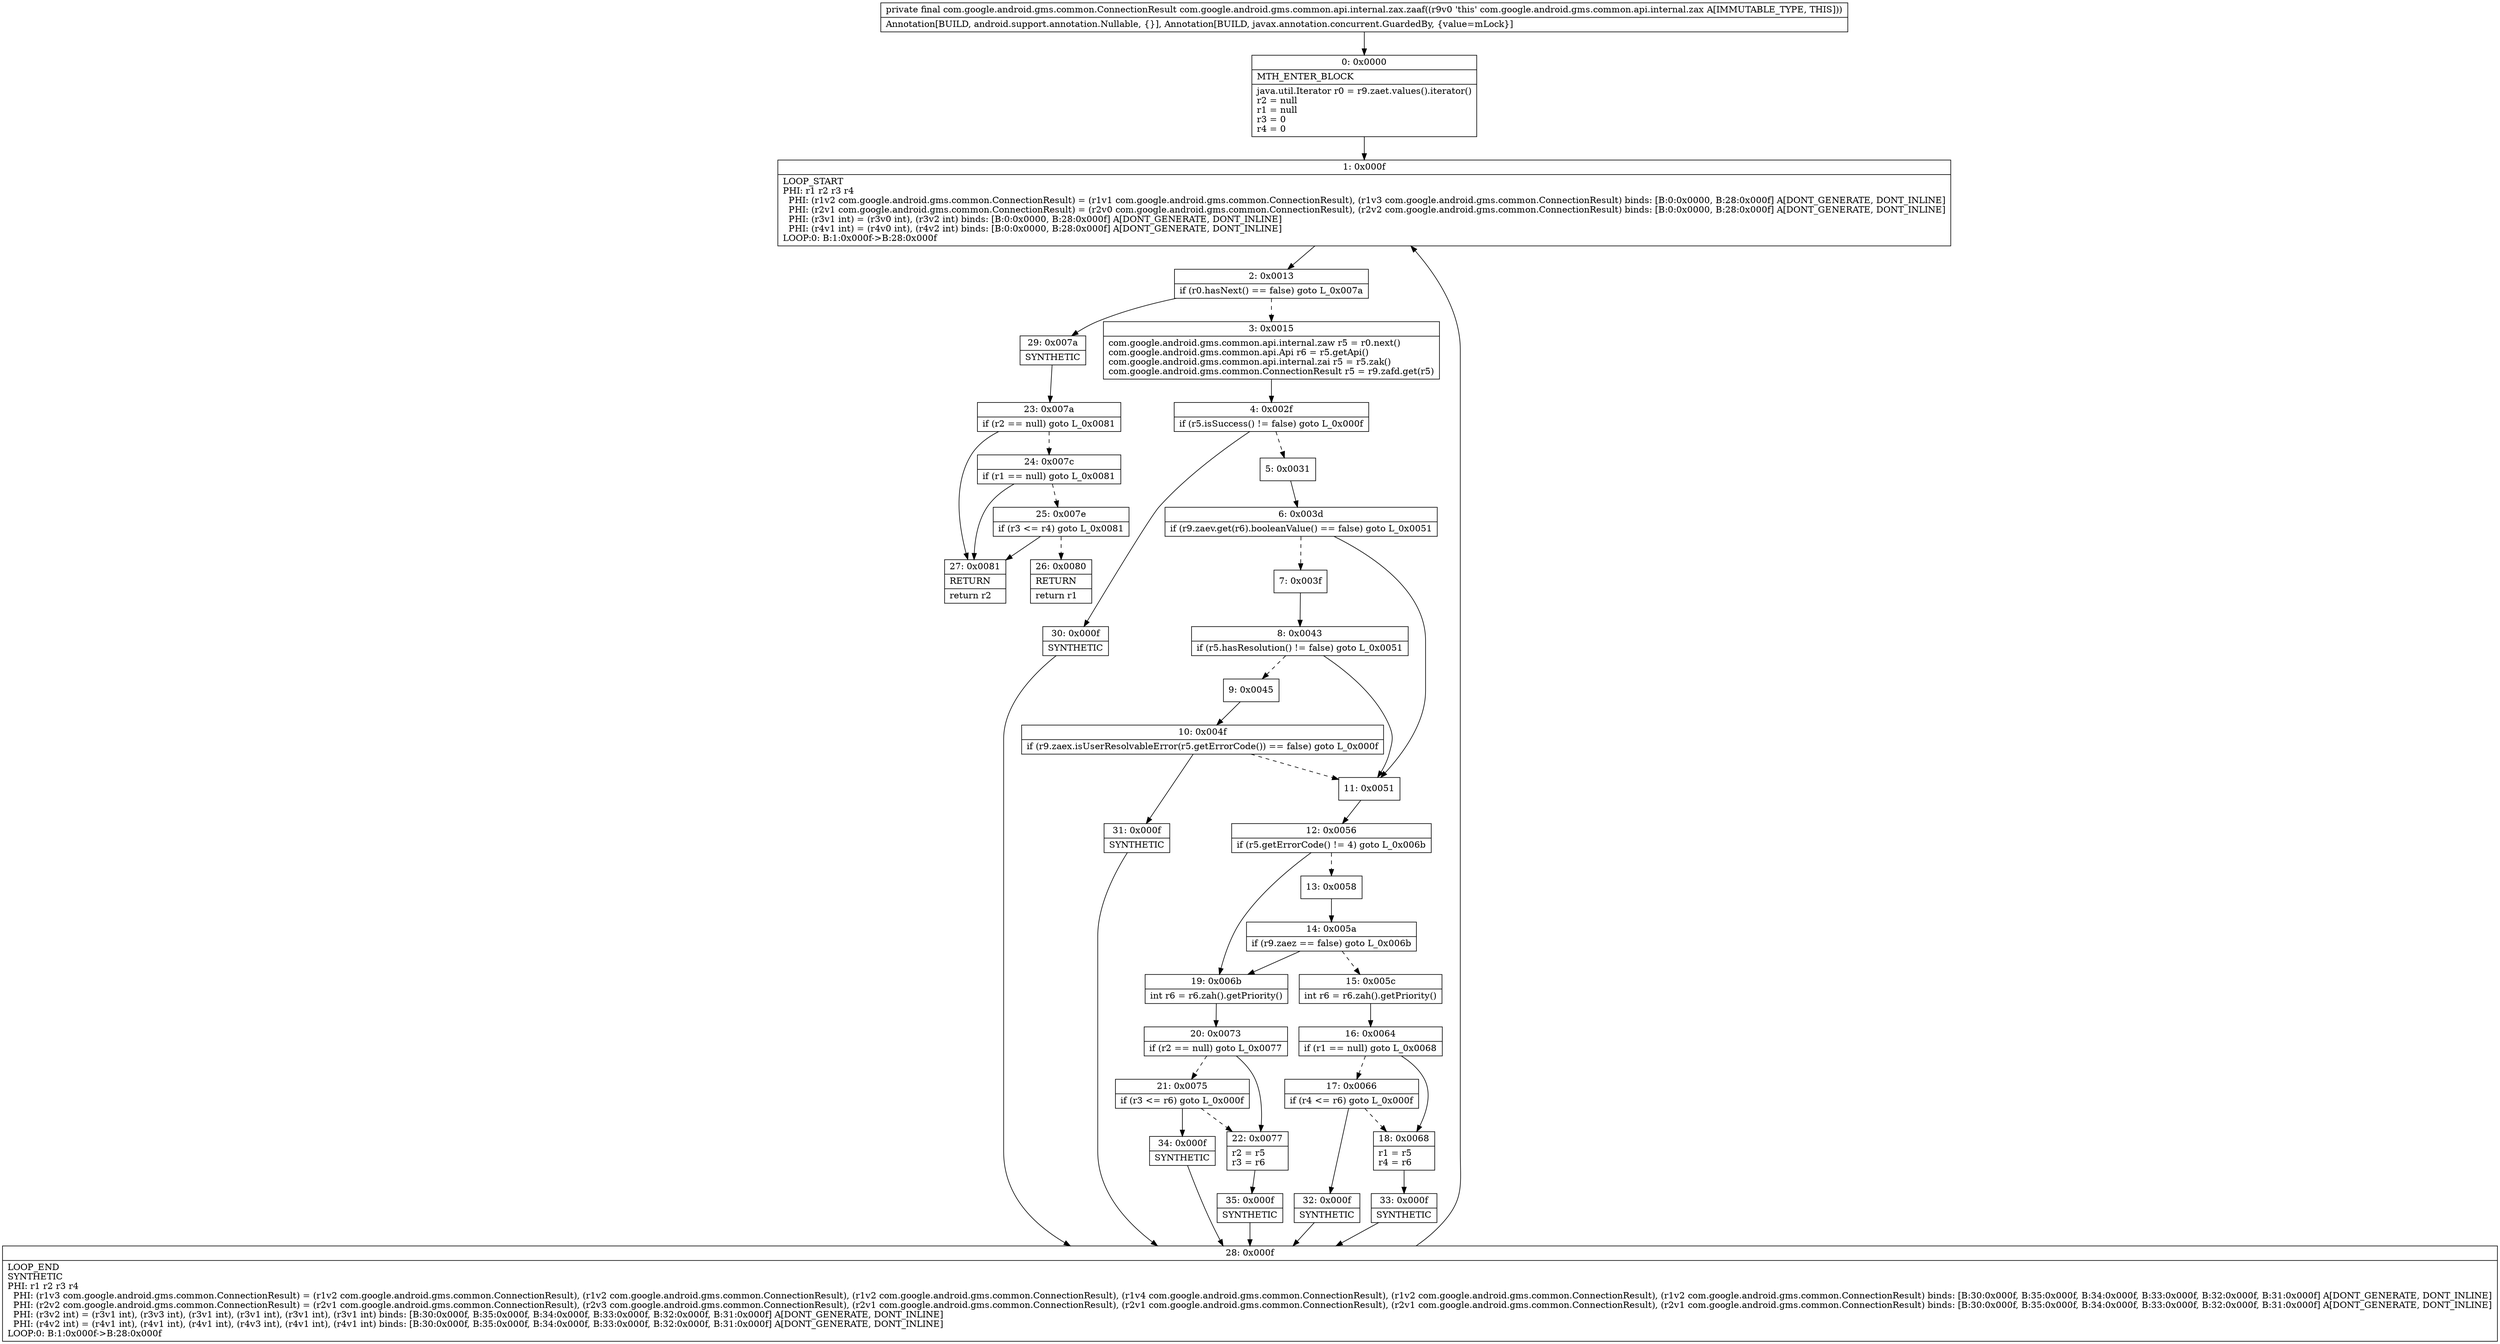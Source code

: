 digraph "CFG forcom.google.android.gms.common.api.internal.zax.zaaf()Lcom\/google\/android\/gms\/common\/ConnectionResult;" {
Node_0 [shape=record,label="{0\:\ 0x0000|MTH_ENTER_BLOCK\l|java.util.Iterator r0 = r9.zaet.values().iterator()\lr2 = null\lr1 = null\lr3 = 0\lr4 = 0\l}"];
Node_1 [shape=record,label="{1\:\ 0x000f|LOOP_START\lPHI: r1 r2 r3 r4 \l  PHI: (r1v2 com.google.android.gms.common.ConnectionResult) = (r1v1 com.google.android.gms.common.ConnectionResult), (r1v3 com.google.android.gms.common.ConnectionResult) binds: [B:0:0x0000, B:28:0x000f] A[DONT_GENERATE, DONT_INLINE]\l  PHI: (r2v1 com.google.android.gms.common.ConnectionResult) = (r2v0 com.google.android.gms.common.ConnectionResult), (r2v2 com.google.android.gms.common.ConnectionResult) binds: [B:0:0x0000, B:28:0x000f] A[DONT_GENERATE, DONT_INLINE]\l  PHI: (r3v1 int) = (r3v0 int), (r3v2 int) binds: [B:0:0x0000, B:28:0x000f] A[DONT_GENERATE, DONT_INLINE]\l  PHI: (r4v1 int) = (r4v0 int), (r4v2 int) binds: [B:0:0x0000, B:28:0x000f] A[DONT_GENERATE, DONT_INLINE]\lLOOP:0: B:1:0x000f\-\>B:28:0x000f\l}"];
Node_2 [shape=record,label="{2\:\ 0x0013|if (r0.hasNext() == false) goto L_0x007a\l}"];
Node_3 [shape=record,label="{3\:\ 0x0015|com.google.android.gms.common.api.internal.zaw r5 = r0.next()\lcom.google.android.gms.common.api.Api r6 = r5.getApi()\lcom.google.android.gms.common.api.internal.zai r5 = r5.zak()\lcom.google.android.gms.common.ConnectionResult r5 = r9.zafd.get(r5)\l}"];
Node_4 [shape=record,label="{4\:\ 0x002f|if (r5.isSuccess() != false) goto L_0x000f\l}"];
Node_5 [shape=record,label="{5\:\ 0x0031}"];
Node_6 [shape=record,label="{6\:\ 0x003d|if (r9.zaev.get(r6).booleanValue() == false) goto L_0x0051\l}"];
Node_7 [shape=record,label="{7\:\ 0x003f}"];
Node_8 [shape=record,label="{8\:\ 0x0043|if (r5.hasResolution() != false) goto L_0x0051\l}"];
Node_9 [shape=record,label="{9\:\ 0x0045}"];
Node_10 [shape=record,label="{10\:\ 0x004f|if (r9.zaex.isUserResolvableError(r5.getErrorCode()) == false) goto L_0x000f\l}"];
Node_11 [shape=record,label="{11\:\ 0x0051}"];
Node_12 [shape=record,label="{12\:\ 0x0056|if (r5.getErrorCode() != 4) goto L_0x006b\l}"];
Node_13 [shape=record,label="{13\:\ 0x0058}"];
Node_14 [shape=record,label="{14\:\ 0x005a|if (r9.zaez == false) goto L_0x006b\l}"];
Node_15 [shape=record,label="{15\:\ 0x005c|int r6 = r6.zah().getPriority()\l}"];
Node_16 [shape=record,label="{16\:\ 0x0064|if (r1 == null) goto L_0x0068\l}"];
Node_17 [shape=record,label="{17\:\ 0x0066|if (r4 \<= r6) goto L_0x000f\l}"];
Node_18 [shape=record,label="{18\:\ 0x0068|r1 = r5\lr4 = r6\l}"];
Node_19 [shape=record,label="{19\:\ 0x006b|int r6 = r6.zah().getPriority()\l}"];
Node_20 [shape=record,label="{20\:\ 0x0073|if (r2 == null) goto L_0x0077\l}"];
Node_21 [shape=record,label="{21\:\ 0x0075|if (r3 \<= r6) goto L_0x000f\l}"];
Node_22 [shape=record,label="{22\:\ 0x0077|r2 = r5\lr3 = r6\l}"];
Node_23 [shape=record,label="{23\:\ 0x007a|if (r2 == null) goto L_0x0081\l}"];
Node_24 [shape=record,label="{24\:\ 0x007c|if (r1 == null) goto L_0x0081\l}"];
Node_25 [shape=record,label="{25\:\ 0x007e|if (r3 \<= r4) goto L_0x0081\l}"];
Node_26 [shape=record,label="{26\:\ 0x0080|RETURN\l|return r1\l}"];
Node_27 [shape=record,label="{27\:\ 0x0081|RETURN\l|return r2\l}"];
Node_28 [shape=record,label="{28\:\ 0x000f|LOOP_END\lSYNTHETIC\lPHI: r1 r2 r3 r4 \l  PHI: (r1v3 com.google.android.gms.common.ConnectionResult) = (r1v2 com.google.android.gms.common.ConnectionResult), (r1v2 com.google.android.gms.common.ConnectionResult), (r1v2 com.google.android.gms.common.ConnectionResult), (r1v4 com.google.android.gms.common.ConnectionResult), (r1v2 com.google.android.gms.common.ConnectionResult), (r1v2 com.google.android.gms.common.ConnectionResult) binds: [B:30:0x000f, B:35:0x000f, B:34:0x000f, B:33:0x000f, B:32:0x000f, B:31:0x000f] A[DONT_GENERATE, DONT_INLINE]\l  PHI: (r2v2 com.google.android.gms.common.ConnectionResult) = (r2v1 com.google.android.gms.common.ConnectionResult), (r2v3 com.google.android.gms.common.ConnectionResult), (r2v1 com.google.android.gms.common.ConnectionResult), (r2v1 com.google.android.gms.common.ConnectionResult), (r2v1 com.google.android.gms.common.ConnectionResult), (r2v1 com.google.android.gms.common.ConnectionResult) binds: [B:30:0x000f, B:35:0x000f, B:34:0x000f, B:33:0x000f, B:32:0x000f, B:31:0x000f] A[DONT_GENERATE, DONT_INLINE]\l  PHI: (r3v2 int) = (r3v1 int), (r3v3 int), (r3v1 int), (r3v1 int), (r3v1 int), (r3v1 int) binds: [B:30:0x000f, B:35:0x000f, B:34:0x000f, B:33:0x000f, B:32:0x000f, B:31:0x000f] A[DONT_GENERATE, DONT_INLINE]\l  PHI: (r4v2 int) = (r4v1 int), (r4v1 int), (r4v1 int), (r4v3 int), (r4v1 int), (r4v1 int) binds: [B:30:0x000f, B:35:0x000f, B:34:0x000f, B:33:0x000f, B:32:0x000f, B:31:0x000f] A[DONT_GENERATE, DONT_INLINE]\lLOOP:0: B:1:0x000f\-\>B:28:0x000f\l}"];
Node_29 [shape=record,label="{29\:\ 0x007a|SYNTHETIC\l}"];
Node_30 [shape=record,label="{30\:\ 0x000f|SYNTHETIC\l}"];
Node_31 [shape=record,label="{31\:\ 0x000f|SYNTHETIC\l}"];
Node_32 [shape=record,label="{32\:\ 0x000f|SYNTHETIC\l}"];
Node_33 [shape=record,label="{33\:\ 0x000f|SYNTHETIC\l}"];
Node_34 [shape=record,label="{34\:\ 0x000f|SYNTHETIC\l}"];
Node_35 [shape=record,label="{35\:\ 0x000f|SYNTHETIC\l}"];
MethodNode[shape=record,label="{private final com.google.android.gms.common.ConnectionResult com.google.android.gms.common.api.internal.zax.zaaf((r9v0 'this' com.google.android.gms.common.api.internal.zax A[IMMUTABLE_TYPE, THIS]))  | Annotation[BUILD, android.support.annotation.Nullable, \{\}], Annotation[BUILD, javax.annotation.concurrent.GuardedBy, \{value=mLock\}]\l}"];
MethodNode -> Node_0;
Node_0 -> Node_1;
Node_1 -> Node_2;
Node_2 -> Node_3[style=dashed];
Node_2 -> Node_29;
Node_3 -> Node_4;
Node_4 -> Node_5[style=dashed];
Node_4 -> Node_30;
Node_5 -> Node_6;
Node_6 -> Node_7[style=dashed];
Node_6 -> Node_11;
Node_7 -> Node_8;
Node_8 -> Node_9[style=dashed];
Node_8 -> Node_11;
Node_9 -> Node_10;
Node_10 -> Node_11[style=dashed];
Node_10 -> Node_31;
Node_11 -> Node_12;
Node_12 -> Node_13[style=dashed];
Node_12 -> Node_19;
Node_13 -> Node_14;
Node_14 -> Node_15[style=dashed];
Node_14 -> Node_19;
Node_15 -> Node_16;
Node_16 -> Node_17[style=dashed];
Node_16 -> Node_18;
Node_17 -> Node_18[style=dashed];
Node_17 -> Node_32;
Node_18 -> Node_33;
Node_19 -> Node_20;
Node_20 -> Node_21[style=dashed];
Node_20 -> Node_22;
Node_21 -> Node_22[style=dashed];
Node_21 -> Node_34;
Node_22 -> Node_35;
Node_23 -> Node_24[style=dashed];
Node_23 -> Node_27;
Node_24 -> Node_25[style=dashed];
Node_24 -> Node_27;
Node_25 -> Node_26[style=dashed];
Node_25 -> Node_27;
Node_28 -> Node_1;
Node_29 -> Node_23;
Node_30 -> Node_28;
Node_31 -> Node_28;
Node_32 -> Node_28;
Node_33 -> Node_28;
Node_34 -> Node_28;
Node_35 -> Node_28;
}

